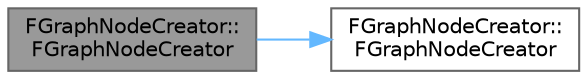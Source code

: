 digraph "FGraphNodeCreator::FGraphNodeCreator"
{
 // INTERACTIVE_SVG=YES
 // LATEX_PDF_SIZE
  bgcolor="transparent";
  edge [fontname=Helvetica,fontsize=10,labelfontname=Helvetica,labelfontsize=10];
  node [fontname=Helvetica,fontsize=10,shape=box,height=0.2,width=0.4];
  rankdir="LR";
  Node1 [id="Node000001",label="FGraphNodeCreator::\lFGraphNodeCreator",height=0.2,width=0.4,color="gray40", fillcolor="grey60", style="filled", fontcolor="black",tooltip=" "];
  Node1 -> Node2 [id="edge1_Node000001_Node000002",color="steelblue1",style="solid",tooltip=" "];
  Node2 [id="Node000002",label="FGraphNodeCreator::\lFGraphNodeCreator",height=0.2,width=0.4,color="grey40", fillcolor="white", style="filled",URL="$d5/d61/structFGraphNodeCreator.html#a192f2eb2c6b7946137d25bfe358b6037",tooltip=" "];
}
